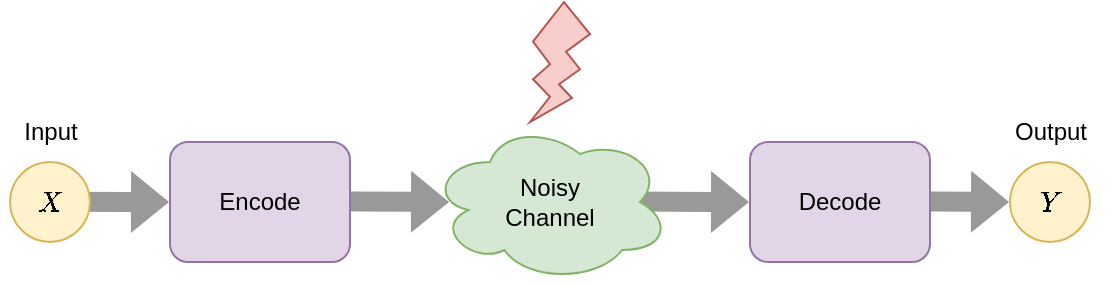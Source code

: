 <mxfile version="20.2.8" type="device"><diagram id="ZiDFlqByiBBCW3jdL5J6" name="Page-1"><mxGraphModel dx="645" dy="450" grid="1" gridSize="10" guides="1" tooltips="1" connect="1" arrows="1" fold="1" page="1" pageScale="1" pageWidth="850" pageHeight="1100" math="1" shadow="0"><root><mxCell id="0"/><mxCell id="1" parent="0"/><mxCell id="N7NexcdYxHHTFhbf7BCx-4" value="" style="shape=flexArrow;endArrow=classic;html=1;rounded=0;fillColor=#999999;strokeColor=none;" edge="1" parent="1"><mxGeometry width="50" height="50" relative="1" as="geometry"><mxPoint x="430.0" y="579.81" as="sourcePoint"/><mxPoint x="490" y="580" as="targetPoint"/><Array as="points"/></mxGeometry></mxCell><mxCell id="WASIwjkFfPn2Y4yxN2I3-6" value="" style="shape=flexArrow;endArrow=classic;html=1;rounded=0;fillColor=#999999;strokeColor=none;" parent="1" edge="1"><mxGeometry width="50" height="50" relative="1" as="geometry"><mxPoint x="145" y="579.83" as="sourcePoint"/><mxPoint x="200" y="580" as="targetPoint"/><Array as="points"/></mxGeometry></mxCell><mxCell id="WASIwjkFfPn2Y4yxN2I3-1" value="Noisy&lt;br&gt;Channel" style="ellipse;shape=cloud;whiteSpace=wrap;html=1;fillColor=#d5e8d4;strokeColor=#82b366;" parent="1" vertex="1"><mxGeometry x="330" y="540" width="120" height="80" as="geometry"/></mxCell><mxCell id="WASIwjkFfPn2Y4yxN2I3-2" value="\(X\)" style="ellipse;whiteSpace=wrap;html=1;aspect=fixed;fillColor=#fff2cc;strokeColor=#d6b656;" parent="1" vertex="1"><mxGeometry x="120" y="560" width="40" height="40" as="geometry"/></mxCell><mxCell id="WASIwjkFfPn2Y4yxN2I3-3" value="\(Y\)" style="ellipse;whiteSpace=wrap;html=1;aspect=fixed;fillColor=#fff2cc;strokeColor=#d6b656;" parent="1" vertex="1"><mxGeometry x="620" y="560" width="40" height="40" as="geometry"/></mxCell><mxCell id="WASIwjkFfPn2Y4yxN2I3-4" value="Input" style="text;html=1;align=center;verticalAlign=middle;resizable=0;points=[];autosize=1;strokeColor=none;fillColor=none;" parent="1" vertex="1"><mxGeometry x="115" y="530" width="50" height="30" as="geometry"/></mxCell><mxCell id="WASIwjkFfPn2Y4yxN2I3-5" value="Output" style="text;html=1;align=center;verticalAlign=middle;resizable=0;points=[];autosize=1;strokeColor=none;fillColor=none;" parent="1" vertex="1"><mxGeometry x="610" y="530" width="60" height="30" as="geometry"/></mxCell><mxCell id="WASIwjkFfPn2Y4yxN2I3-8" value="" style="verticalLabelPosition=bottom;verticalAlign=top;html=1;shape=mxgraph.basic.flash;fillColor=#f8cecc;strokeColor=#b85450;" parent="1" vertex="1"><mxGeometry x="380" y="480" width="30" height="60" as="geometry"/></mxCell><mxCell id="N7NexcdYxHHTFhbf7BCx-1" value="Encode" style="rounded=1;whiteSpace=wrap;html=1;fillColor=#e1d5e7;strokeColor=#9673a6;" vertex="1" parent="1"><mxGeometry x="200" y="550" width="90" height="60" as="geometry"/></mxCell><mxCell id="N7NexcdYxHHTFhbf7BCx-2" value="" style="shape=flexArrow;endArrow=classic;html=1;rounded=0;fillColor=#999999;strokeColor=none;" edge="1" parent="1"><mxGeometry width="50" height="50" relative="1" as="geometry"><mxPoint x="290" y="579.81" as="sourcePoint"/><mxPoint x="340" y="580" as="targetPoint"/><Array as="points"/></mxGeometry></mxCell><mxCell id="N7NexcdYxHHTFhbf7BCx-3" value="Decode" style="rounded=1;whiteSpace=wrap;html=1;fillColor=#e1d5e7;strokeColor=#9673a6;" vertex="1" parent="1"><mxGeometry x="490" y="550" width="90" height="60" as="geometry"/></mxCell><mxCell id="N7NexcdYxHHTFhbf7BCx-5" value="" style="shape=flexArrow;endArrow=classic;html=1;rounded=0;fillColor=#999999;strokeColor=none;" edge="1" parent="1"><mxGeometry width="50" height="50" relative="1" as="geometry"><mxPoint x="580.0" y="579.81" as="sourcePoint"/><mxPoint x="620" y="580" as="targetPoint"/><Array as="points"/></mxGeometry></mxCell></root></mxGraphModel></diagram></mxfile>